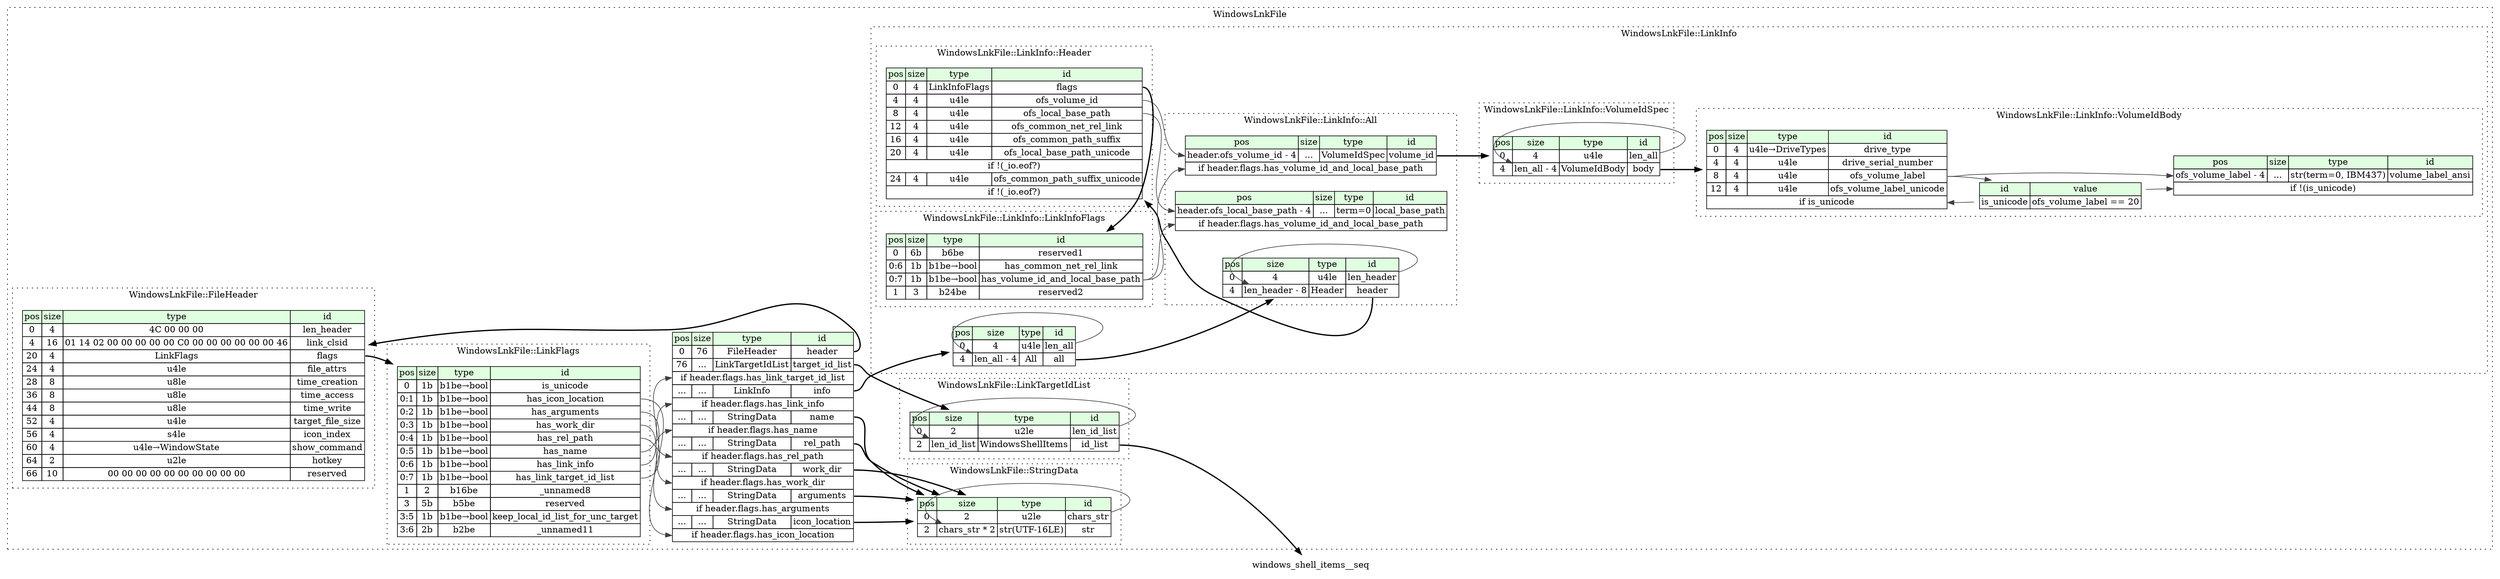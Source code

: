 digraph {
	rankdir=LR;
	node [shape=plaintext];
	subgraph cluster__windows_lnk_file {
		label="WindowsLnkFile";
		graph[style=dotted];

		windows_lnk_file__seq [label=<<TABLE BORDER="0" CELLBORDER="1" CELLSPACING="0">
			<TR><TD BGCOLOR="#E0FFE0">pos</TD><TD BGCOLOR="#E0FFE0">size</TD><TD BGCOLOR="#E0FFE0">type</TD><TD BGCOLOR="#E0FFE0">id</TD></TR>
			<TR><TD PORT="header_pos">0</TD><TD PORT="header_size">76</TD><TD>FileHeader</TD><TD PORT="header_type">header</TD></TR>
			<TR><TD PORT="target_id_list_pos">76</TD><TD PORT="target_id_list_size">...</TD><TD>LinkTargetIdList</TD><TD PORT="target_id_list_type">target_id_list</TD></TR>
			<TR><TD COLSPAN="4" PORT="target_id_list__if">if header.flags.has_link_target_id_list</TD></TR>
			<TR><TD PORT="info_pos">...</TD><TD PORT="info_size">...</TD><TD>LinkInfo</TD><TD PORT="info_type">info</TD></TR>
			<TR><TD COLSPAN="4" PORT="info__if">if header.flags.has_link_info</TD></TR>
			<TR><TD PORT="name_pos">...</TD><TD PORT="name_size">...</TD><TD>StringData</TD><TD PORT="name_type">name</TD></TR>
			<TR><TD COLSPAN="4" PORT="name__if">if header.flags.has_name</TD></TR>
			<TR><TD PORT="rel_path_pos">...</TD><TD PORT="rel_path_size">...</TD><TD>StringData</TD><TD PORT="rel_path_type">rel_path</TD></TR>
			<TR><TD COLSPAN="4" PORT="rel_path__if">if header.flags.has_rel_path</TD></TR>
			<TR><TD PORT="work_dir_pos">...</TD><TD PORT="work_dir_size">...</TD><TD>StringData</TD><TD PORT="work_dir_type">work_dir</TD></TR>
			<TR><TD COLSPAN="4" PORT="work_dir__if">if header.flags.has_work_dir</TD></TR>
			<TR><TD PORT="arguments_pos">...</TD><TD PORT="arguments_size">...</TD><TD>StringData</TD><TD PORT="arguments_type">arguments</TD></TR>
			<TR><TD COLSPAN="4" PORT="arguments__if">if header.flags.has_arguments</TD></TR>
			<TR><TD PORT="icon_location_pos">...</TD><TD PORT="icon_location_size">...</TD><TD>StringData</TD><TD PORT="icon_location_type">icon_location</TD></TR>
			<TR><TD COLSPAN="4" PORT="icon_location__if">if header.flags.has_icon_location</TD></TR>
		</TABLE>>];
		subgraph cluster__file_header {
			label="WindowsLnkFile::FileHeader";
			graph[style=dotted];

			file_header__seq [label=<<TABLE BORDER="0" CELLBORDER="1" CELLSPACING="0">
				<TR><TD BGCOLOR="#E0FFE0">pos</TD><TD BGCOLOR="#E0FFE0">size</TD><TD BGCOLOR="#E0FFE0">type</TD><TD BGCOLOR="#E0FFE0">id</TD></TR>
				<TR><TD PORT="len_header_pos">0</TD><TD PORT="len_header_size">4</TD><TD>4C 00 00 00</TD><TD PORT="len_header_type">len_header</TD></TR>
				<TR><TD PORT="link_clsid_pos">4</TD><TD PORT="link_clsid_size">16</TD><TD>01 14 02 00 00 00 00 00 C0 00 00 00 00 00 00 46</TD><TD PORT="link_clsid_type">link_clsid</TD></TR>
				<TR><TD PORT="flags_pos">20</TD><TD PORT="flags_size">4</TD><TD>LinkFlags</TD><TD PORT="flags_type">flags</TD></TR>
				<TR><TD PORT="file_attrs_pos">24</TD><TD PORT="file_attrs_size">4</TD><TD>u4le</TD><TD PORT="file_attrs_type">file_attrs</TD></TR>
				<TR><TD PORT="time_creation_pos">28</TD><TD PORT="time_creation_size">8</TD><TD>u8le</TD><TD PORT="time_creation_type">time_creation</TD></TR>
				<TR><TD PORT="time_access_pos">36</TD><TD PORT="time_access_size">8</TD><TD>u8le</TD><TD PORT="time_access_type">time_access</TD></TR>
				<TR><TD PORT="time_write_pos">44</TD><TD PORT="time_write_size">8</TD><TD>u8le</TD><TD PORT="time_write_type">time_write</TD></TR>
				<TR><TD PORT="target_file_size_pos">52</TD><TD PORT="target_file_size_size">4</TD><TD>u4le</TD><TD PORT="target_file_size_type">target_file_size</TD></TR>
				<TR><TD PORT="icon_index_pos">56</TD><TD PORT="icon_index_size">4</TD><TD>s4le</TD><TD PORT="icon_index_type">icon_index</TD></TR>
				<TR><TD PORT="show_command_pos">60</TD><TD PORT="show_command_size">4</TD><TD>u4le→WindowState</TD><TD PORT="show_command_type">show_command</TD></TR>
				<TR><TD PORT="hotkey_pos">64</TD><TD PORT="hotkey_size">2</TD><TD>u2le</TD><TD PORT="hotkey_type">hotkey</TD></TR>
				<TR><TD PORT="reserved_pos">66</TD><TD PORT="reserved_size">10</TD><TD>00 00 00 00 00 00 00 00 00 00</TD><TD PORT="reserved_type">reserved</TD></TR>
			</TABLE>>];
		}
		subgraph cluster__link_flags {
			label="WindowsLnkFile::LinkFlags";
			graph[style=dotted];

			link_flags__seq [label=<<TABLE BORDER="0" CELLBORDER="1" CELLSPACING="0">
				<TR><TD BGCOLOR="#E0FFE0">pos</TD><TD BGCOLOR="#E0FFE0">size</TD><TD BGCOLOR="#E0FFE0">type</TD><TD BGCOLOR="#E0FFE0">id</TD></TR>
				<TR><TD PORT="is_unicode_pos">0</TD><TD PORT="is_unicode_size">1b</TD><TD>b1be→bool</TD><TD PORT="is_unicode_type">is_unicode</TD></TR>
				<TR><TD PORT="has_icon_location_pos">0:1</TD><TD PORT="has_icon_location_size">1b</TD><TD>b1be→bool</TD><TD PORT="has_icon_location_type">has_icon_location</TD></TR>
				<TR><TD PORT="has_arguments_pos">0:2</TD><TD PORT="has_arguments_size">1b</TD><TD>b1be→bool</TD><TD PORT="has_arguments_type">has_arguments</TD></TR>
				<TR><TD PORT="has_work_dir_pos">0:3</TD><TD PORT="has_work_dir_size">1b</TD><TD>b1be→bool</TD><TD PORT="has_work_dir_type">has_work_dir</TD></TR>
				<TR><TD PORT="has_rel_path_pos">0:4</TD><TD PORT="has_rel_path_size">1b</TD><TD>b1be→bool</TD><TD PORT="has_rel_path_type">has_rel_path</TD></TR>
				<TR><TD PORT="has_name_pos">0:5</TD><TD PORT="has_name_size">1b</TD><TD>b1be→bool</TD><TD PORT="has_name_type">has_name</TD></TR>
				<TR><TD PORT="has_link_info_pos">0:6</TD><TD PORT="has_link_info_size">1b</TD><TD>b1be→bool</TD><TD PORT="has_link_info_type">has_link_info</TD></TR>
				<TR><TD PORT="has_link_target_id_list_pos">0:7</TD><TD PORT="has_link_target_id_list_size">1b</TD><TD>b1be→bool</TD><TD PORT="has_link_target_id_list_type">has_link_target_id_list</TD></TR>
				<TR><TD PORT="_unnamed8_pos">1</TD><TD PORT="_unnamed8_size">2</TD><TD>b16be</TD><TD PORT="_unnamed8_type">_unnamed8</TD></TR>
				<TR><TD PORT="reserved_pos">3</TD><TD PORT="reserved_size">5b</TD><TD>b5be</TD><TD PORT="reserved_type">reserved</TD></TR>
				<TR><TD PORT="keep_local_id_list_for_unc_target_pos">3:5</TD><TD PORT="keep_local_id_list_for_unc_target_size">1b</TD><TD>b1be→bool</TD><TD PORT="keep_local_id_list_for_unc_target_type">keep_local_id_list_for_unc_target</TD></TR>
				<TR><TD PORT="_unnamed11_pos">3:6</TD><TD PORT="_unnamed11_size">2b</TD><TD>b2be</TD><TD PORT="_unnamed11_type">_unnamed11</TD></TR>
			</TABLE>>];
		}
		subgraph cluster__link_info {
			label="WindowsLnkFile::LinkInfo";
			graph[style=dotted];

			link_info__seq [label=<<TABLE BORDER="0" CELLBORDER="1" CELLSPACING="0">
				<TR><TD BGCOLOR="#E0FFE0">pos</TD><TD BGCOLOR="#E0FFE0">size</TD><TD BGCOLOR="#E0FFE0">type</TD><TD BGCOLOR="#E0FFE0">id</TD></TR>
				<TR><TD PORT="len_all_pos">0</TD><TD PORT="len_all_size">4</TD><TD>u4le</TD><TD PORT="len_all_type">len_all</TD></TR>
				<TR><TD PORT="all_pos">4</TD><TD PORT="all_size">len_all - 4</TD><TD>All</TD><TD PORT="all_type">all</TD></TR>
			</TABLE>>];
			subgraph cluster__all {
				label="WindowsLnkFile::LinkInfo::All";
				graph[style=dotted];

				all__seq [label=<<TABLE BORDER="0" CELLBORDER="1" CELLSPACING="0">
					<TR><TD BGCOLOR="#E0FFE0">pos</TD><TD BGCOLOR="#E0FFE0">size</TD><TD BGCOLOR="#E0FFE0">type</TD><TD BGCOLOR="#E0FFE0">id</TD></TR>
					<TR><TD PORT="len_header_pos">0</TD><TD PORT="len_header_size">4</TD><TD>u4le</TD><TD PORT="len_header_type">len_header</TD></TR>
					<TR><TD PORT="header_pos">4</TD><TD PORT="header_size">len_header - 8</TD><TD>Header</TD><TD PORT="header_type">header</TD></TR>
				</TABLE>>];
				all__inst__local_base_path [label=<<TABLE BORDER="0" CELLBORDER="1" CELLSPACING="0">
					<TR><TD BGCOLOR="#E0FFE0">pos</TD><TD BGCOLOR="#E0FFE0">size</TD><TD BGCOLOR="#E0FFE0">type</TD><TD BGCOLOR="#E0FFE0">id</TD></TR>
					<TR><TD PORT="local_base_path_pos">header.ofs_local_base_path - 4</TD><TD PORT="local_base_path_size">...</TD><TD>term=0</TD><TD PORT="local_base_path_type">local_base_path</TD></TR>
					<TR><TD COLSPAN="4" PORT="local_base_path__if">if header.flags.has_volume_id_and_local_base_path</TD></TR>
				</TABLE>>];
				all__inst__volume_id [label=<<TABLE BORDER="0" CELLBORDER="1" CELLSPACING="0">
					<TR><TD BGCOLOR="#E0FFE0">pos</TD><TD BGCOLOR="#E0FFE0">size</TD><TD BGCOLOR="#E0FFE0">type</TD><TD BGCOLOR="#E0FFE0">id</TD></TR>
					<TR><TD PORT="volume_id_pos">header.ofs_volume_id - 4</TD><TD PORT="volume_id_size">...</TD><TD>VolumeIdSpec</TD><TD PORT="volume_id_type">volume_id</TD></TR>
					<TR><TD COLSPAN="4" PORT="volume_id__if">if header.flags.has_volume_id_and_local_base_path</TD></TR>
				</TABLE>>];
			}
			subgraph cluster__header {
				label="WindowsLnkFile::LinkInfo::Header";
				graph[style=dotted];

				header__seq [label=<<TABLE BORDER="0" CELLBORDER="1" CELLSPACING="0">
					<TR><TD BGCOLOR="#E0FFE0">pos</TD><TD BGCOLOR="#E0FFE0">size</TD><TD BGCOLOR="#E0FFE0">type</TD><TD BGCOLOR="#E0FFE0">id</TD></TR>
					<TR><TD PORT="flags_pos">0</TD><TD PORT="flags_size">4</TD><TD>LinkInfoFlags</TD><TD PORT="flags_type">flags</TD></TR>
					<TR><TD PORT="ofs_volume_id_pos">4</TD><TD PORT="ofs_volume_id_size">4</TD><TD>u4le</TD><TD PORT="ofs_volume_id_type">ofs_volume_id</TD></TR>
					<TR><TD PORT="ofs_local_base_path_pos">8</TD><TD PORT="ofs_local_base_path_size">4</TD><TD>u4le</TD><TD PORT="ofs_local_base_path_type">ofs_local_base_path</TD></TR>
					<TR><TD PORT="ofs_common_net_rel_link_pos">12</TD><TD PORT="ofs_common_net_rel_link_size">4</TD><TD>u4le</TD><TD PORT="ofs_common_net_rel_link_type">ofs_common_net_rel_link</TD></TR>
					<TR><TD PORT="ofs_common_path_suffix_pos">16</TD><TD PORT="ofs_common_path_suffix_size">4</TD><TD>u4le</TD><TD PORT="ofs_common_path_suffix_type">ofs_common_path_suffix</TD></TR>
					<TR><TD PORT="ofs_local_base_path_unicode_pos">20</TD><TD PORT="ofs_local_base_path_unicode_size">4</TD><TD>u4le</TD><TD PORT="ofs_local_base_path_unicode_type">ofs_local_base_path_unicode</TD></TR>
					<TR><TD COLSPAN="4" PORT="ofs_local_base_path_unicode__if">if !(_io.eof?)</TD></TR>
					<TR><TD PORT="ofs_common_path_suffix_unicode_pos">24</TD><TD PORT="ofs_common_path_suffix_unicode_size">4</TD><TD>u4le</TD><TD PORT="ofs_common_path_suffix_unicode_type">ofs_common_path_suffix_unicode</TD></TR>
					<TR><TD COLSPAN="4" PORT="ofs_common_path_suffix_unicode__if">if !(_io.eof?)</TD></TR>
				</TABLE>>];
			}
			subgraph cluster__link_info_flags {
				label="WindowsLnkFile::LinkInfo::LinkInfoFlags";
				graph[style=dotted];

				link_info_flags__seq [label=<<TABLE BORDER="0" CELLBORDER="1" CELLSPACING="0">
					<TR><TD BGCOLOR="#E0FFE0">pos</TD><TD BGCOLOR="#E0FFE0">size</TD><TD BGCOLOR="#E0FFE0">type</TD><TD BGCOLOR="#E0FFE0">id</TD></TR>
					<TR><TD PORT="reserved1_pos">0</TD><TD PORT="reserved1_size">6b</TD><TD>b6be</TD><TD PORT="reserved1_type">reserved1</TD></TR>
					<TR><TD PORT="has_common_net_rel_link_pos">0:6</TD><TD PORT="has_common_net_rel_link_size">1b</TD><TD>b1be→bool</TD><TD PORT="has_common_net_rel_link_type">has_common_net_rel_link</TD></TR>
					<TR><TD PORT="has_volume_id_and_local_base_path_pos">0:7</TD><TD PORT="has_volume_id_and_local_base_path_size">1b</TD><TD>b1be→bool</TD><TD PORT="has_volume_id_and_local_base_path_type">has_volume_id_and_local_base_path</TD></TR>
					<TR><TD PORT="reserved2_pos">1</TD><TD PORT="reserved2_size">3</TD><TD>b24be</TD><TD PORT="reserved2_type">reserved2</TD></TR>
				</TABLE>>];
			}
			subgraph cluster__volume_id_body {
				label="WindowsLnkFile::LinkInfo::VolumeIdBody";
				graph[style=dotted];

				volume_id_body__seq [label=<<TABLE BORDER="0" CELLBORDER="1" CELLSPACING="0">
					<TR><TD BGCOLOR="#E0FFE0">pos</TD><TD BGCOLOR="#E0FFE0">size</TD><TD BGCOLOR="#E0FFE0">type</TD><TD BGCOLOR="#E0FFE0">id</TD></TR>
					<TR><TD PORT="drive_type_pos">0</TD><TD PORT="drive_type_size">4</TD><TD>u4le→DriveTypes</TD><TD PORT="drive_type_type">drive_type</TD></TR>
					<TR><TD PORT="drive_serial_number_pos">4</TD><TD PORT="drive_serial_number_size">4</TD><TD>u4le</TD><TD PORT="drive_serial_number_type">drive_serial_number</TD></TR>
					<TR><TD PORT="ofs_volume_label_pos">8</TD><TD PORT="ofs_volume_label_size">4</TD><TD>u4le</TD><TD PORT="ofs_volume_label_type">ofs_volume_label</TD></TR>
					<TR><TD PORT="ofs_volume_label_unicode_pos">12</TD><TD PORT="ofs_volume_label_unicode_size">4</TD><TD>u4le</TD><TD PORT="ofs_volume_label_unicode_type">ofs_volume_label_unicode</TD></TR>
					<TR><TD COLSPAN="4" PORT="ofs_volume_label_unicode__if">if is_unicode</TD></TR>
				</TABLE>>];
				volume_id_body__inst__is_unicode [label=<<TABLE BORDER="0" CELLBORDER="1" CELLSPACING="0">
					<TR><TD BGCOLOR="#E0FFE0">id</TD><TD BGCOLOR="#E0FFE0">value</TD></TR>
					<TR><TD>is_unicode</TD><TD>ofs_volume_label == 20</TD></TR>
				</TABLE>>];
				volume_id_body__inst__volume_label_ansi [label=<<TABLE BORDER="0" CELLBORDER="1" CELLSPACING="0">
					<TR><TD BGCOLOR="#E0FFE0">pos</TD><TD BGCOLOR="#E0FFE0">size</TD><TD BGCOLOR="#E0FFE0">type</TD><TD BGCOLOR="#E0FFE0">id</TD></TR>
					<TR><TD PORT="volume_label_ansi_pos">ofs_volume_label - 4</TD><TD PORT="volume_label_ansi_size">...</TD><TD>str(term=0, IBM437)</TD><TD PORT="volume_label_ansi_type">volume_label_ansi</TD></TR>
					<TR><TD COLSPAN="4" PORT="volume_label_ansi__if">if !(is_unicode)</TD></TR>
				</TABLE>>];
			}
			subgraph cluster__volume_id_spec {
				label="WindowsLnkFile::LinkInfo::VolumeIdSpec";
				graph[style=dotted];

				volume_id_spec__seq [label=<<TABLE BORDER="0" CELLBORDER="1" CELLSPACING="0">
					<TR><TD BGCOLOR="#E0FFE0">pos</TD><TD BGCOLOR="#E0FFE0">size</TD><TD BGCOLOR="#E0FFE0">type</TD><TD BGCOLOR="#E0FFE0">id</TD></TR>
					<TR><TD PORT="len_all_pos">0</TD><TD PORT="len_all_size">4</TD><TD>u4le</TD><TD PORT="len_all_type">len_all</TD></TR>
					<TR><TD PORT="body_pos">4</TD><TD PORT="body_size">len_all - 4</TD><TD>VolumeIdBody</TD><TD PORT="body_type">body</TD></TR>
				</TABLE>>];
			}
		}
		subgraph cluster__link_target_id_list {
			label="WindowsLnkFile::LinkTargetIdList";
			graph[style=dotted];

			link_target_id_list__seq [label=<<TABLE BORDER="0" CELLBORDER="1" CELLSPACING="0">
				<TR><TD BGCOLOR="#E0FFE0">pos</TD><TD BGCOLOR="#E0FFE0">size</TD><TD BGCOLOR="#E0FFE0">type</TD><TD BGCOLOR="#E0FFE0">id</TD></TR>
				<TR><TD PORT="len_id_list_pos">0</TD><TD PORT="len_id_list_size">2</TD><TD>u2le</TD><TD PORT="len_id_list_type">len_id_list</TD></TR>
				<TR><TD PORT="id_list_pos">2</TD><TD PORT="id_list_size">len_id_list</TD><TD>WindowsShellItems</TD><TD PORT="id_list_type">id_list</TD></TR>
			</TABLE>>];
		}
		subgraph cluster__string_data {
			label="WindowsLnkFile::StringData";
			graph[style=dotted];

			string_data__seq [label=<<TABLE BORDER="0" CELLBORDER="1" CELLSPACING="0">
				<TR><TD BGCOLOR="#E0FFE0">pos</TD><TD BGCOLOR="#E0FFE0">size</TD><TD BGCOLOR="#E0FFE0">type</TD><TD BGCOLOR="#E0FFE0">id</TD></TR>
				<TR><TD PORT="chars_str_pos">0</TD><TD PORT="chars_str_size">2</TD><TD>u2le</TD><TD PORT="chars_str_type">chars_str</TD></TR>
				<TR><TD PORT="str_pos">2</TD><TD PORT="str_size">chars_str * 2</TD><TD>str(UTF-16LE)</TD><TD PORT="str_type">str</TD></TR>
			</TABLE>>];
		}
	}
	windows_lnk_file__seq:header_type -> file_header__seq [style=bold];
	windows_lnk_file__seq:target_id_list_type -> link_target_id_list__seq [style=bold];
	link_flags__seq:has_link_target_id_list_type -> windows_lnk_file__seq:target_id_list__if [color="#404040"];
	windows_lnk_file__seq:info_type -> link_info__seq [style=bold];
	link_flags__seq:has_link_info_type -> windows_lnk_file__seq:info__if [color="#404040"];
	windows_lnk_file__seq:name_type -> string_data__seq [style=bold];
	link_flags__seq:has_name_type -> windows_lnk_file__seq:name__if [color="#404040"];
	windows_lnk_file__seq:rel_path_type -> string_data__seq [style=bold];
	link_flags__seq:has_rel_path_type -> windows_lnk_file__seq:rel_path__if [color="#404040"];
	windows_lnk_file__seq:work_dir_type -> string_data__seq [style=bold];
	link_flags__seq:has_work_dir_type -> windows_lnk_file__seq:work_dir__if [color="#404040"];
	windows_lnk_file__seq:arguments_type -> string_data__seq [style=bold];
	link_flags__seq:has_arguments_type -> windows_lnk_file__seq:arguments__if [color="#404040"];
	windows_lnk_file__seq:icon_location_type -> string_data__seq [style=bold];
	link_flags__seq:has_icon_location_type -> windows_lnk_file__seq:icon_location__if [color="#404040"];
	file_header__seq:flags_type -> link_flags__seq [style=bold];
	link_info__seq:len_all_type -> link_info__seq:all_size [color="#404040"];
	link_info__seq:all_type -> all__seq [style=bold];
	all__seq:len_header_type -> all__seq:header_size [color="#404040"];
	all__seq:header_type -> header__seq [style=bold];
	header__seq:ofs_local_base_path_type -> all__inst__local_base_path:local_base_path_pos [color="#404040"];
	link_info_flags__seq:has_volume_id_and_local_base_path_type -> all__inst__local_base_path:local_base_path__if [color="#404040"];
	header__seq:ofs_volume_id_type -> all__inst__volume_id:volume_id_pos [color="#404040"];
	all__inst__volume_id:volume_id_type -> volume_id_spec__seq [style=bold];
	link_info_flags__seq:has_volume_id_and_local_base_path_type -> all__inst__volume_id:volume_id__if [color="#404040"];
	header__seq:flags_type -> link_info_flags__seq [style=bold];
	volume_id_body__inst__is_unicode:is_unicode_type -> volume_id_body__seq:ofs_volume_label_unicode__if [color="#404040"];
	volume_id_body__seq:ofs_volume_label_type -> volume_id_body__inst__is_unicode [color="#404040"];
	volume_id_body__seq:ofs_volume_label_type -> volume_id_body__inst__volume_label_ansi:volume_label_ansi_pos [color="#404040"];
	volume_id_body__inst__is_unicode:is_unicode_type -> volume_id_body__inst__volume_label_ansi:volume_label_ansi__if [color="#404040"];
	volume_id_spec__seq:len_all_type -> volume_id_spec__seq:body_size [color="#404040"];
	volume_id_spec__seq:body_type -> volume_id_body__seq [style=bold];
	link_target_id_list__seq:len_id_list_type -> link_target_id_list__seq:id_list_size [color="#404040"];
	link_target_id_list__seq:id_list_type -> windows_shell_items__seq [style=bold];
	string_data__seq:chars_str_type -> string_data__seq:str_size [color="#404040"];
}
